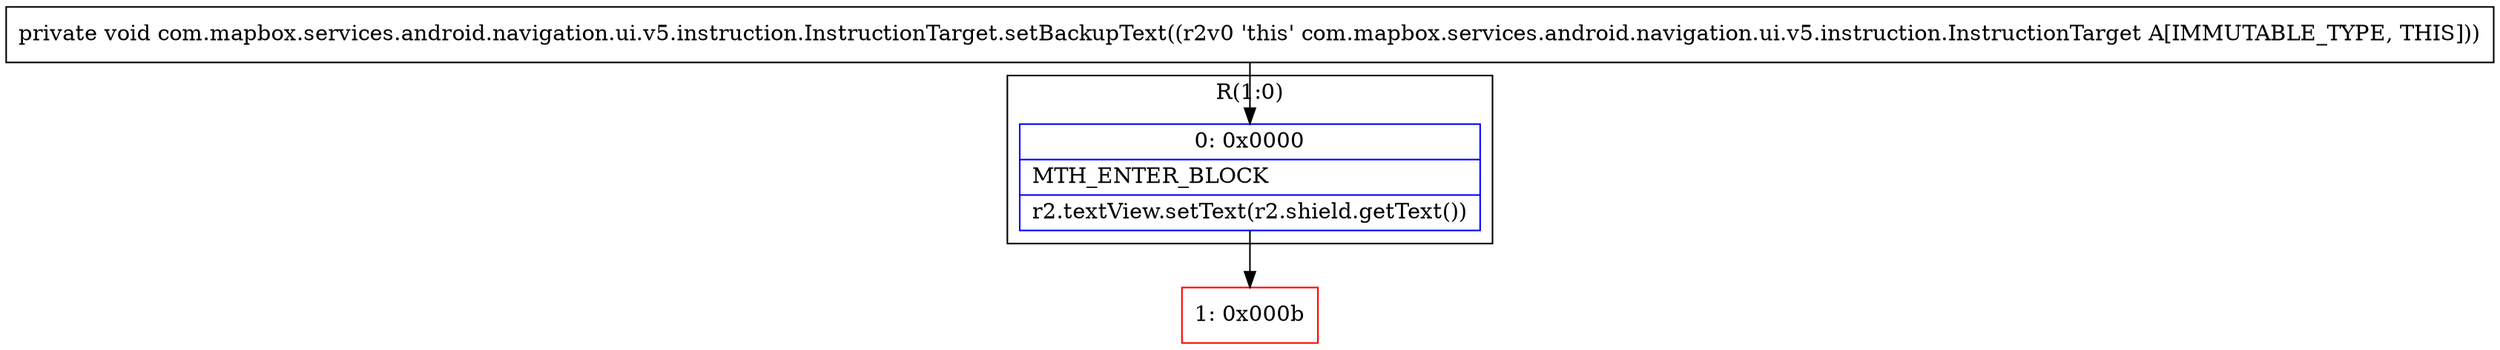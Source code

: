 digraph "CFG forcom.mapbox.services.android.navigation.ui.v5.instruction.InstructionTarget.setBackupText()V" {
subgraph cluster_Region_1990789362 {
label = "R(1:0)";
node [shape=record,color=blue];
Node_0 [shape=record,label="{0\:\ 0x0000|MTH_ENTER_BLOCK\l|r2.textView.setText(r2.shield.getText())\l}"];
}
Node_1 [shape=record,color=red,label="{1\:\ 0x000b}"];
MethodNode[shape=record,label="{private void com.mapbox.services.android.navigation.ui.v5.instruction.InstructionTarget.setBackupText((r2v0 'this' com.mapbox.services.android.navigation.ui.v5.instruction.InstructionTarget A[IMMUTABLE_TYPE, THIS])) }"];
MethodNode -> Node_0;
Node_0 -> Node_1;
}

